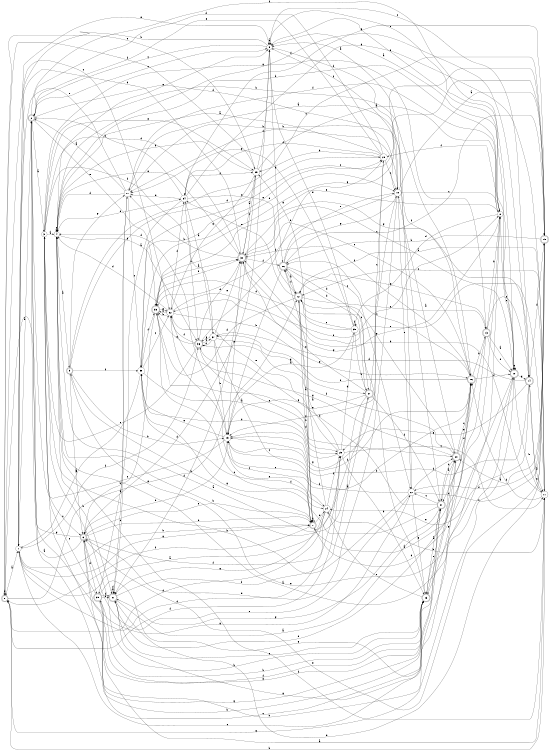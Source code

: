 digraph n32_10 {
__start0 [label="" shape="none"];

rankdir=LR;
size="8,5";

s0 [style="rounded,filled", color="black", fillcolor="white" shape="doublecircle", label="0"];
s1 [style="filled", color="black", fillcolor="white" shape="circle", label="1"];
s2 [style="rounded,filled", color="black", fillcolor="white" shape="doublecircle", label="2"];
s3 [style="filled", color="black", fillcolor="white" shape="circle", label="3"];
s4 [style="filled", color="black", fillcolor="white" shape="circle", label="4"];
s5 [style="rounded,filled", color="black", fillcolor="white" shape="doublecircle", label="5"];
s6 [style="rounded,filled", color="black", fillcolor="white" shape="doublecircle", label="6"];
s7 [style="rounded,filled", color="black", fillcolor="white" shape="doublecircle", label="7"];
s8 [style="filled", color="black", fillcolor="white" shape="circle", label="8"];
s9 [style="filled", color="black", fillcolor="white" shape="circle", label="9"];
s10 [style="rounded,filled", color="black", fillcolor="white" shape="doublecircle", label="10"];
s11 [style="filled", color="black", fillcolor="white" shape="circle", label="11"];
s12 [style="rounded,filled", color="black", fillcolor="white" shape="doublecircle", label="12"];
s13 [style="rounded,filled", color="black", fillcolor="white" shape="doublecircle", label="13"];
s14 [style="rounded,filled", color="black", fillcolor="white" shape="doublecircle", label="14"];
s15 [style="filled", color="black", fillcolor="white" shape="circle", label="15"];
s16 [style="rounded,filled", color="black", fillcolor="white" shape="doublecircle", label="16"];
s17 [style="filled", color="black", fillcolor="white" shape="circle", label="17"];
s18 [style="filled", color="black", fillcolor="white" shape="circle", label="18"];
s19 [style="rounded,filled", color="black", fillcolor="white" shape="doublecircle", label="19"];
s20 [style="rounded,filled", color="black", fillcolor="white" shape="doublecircle", label="20"];
s21 [style="rounded,filled", color="black", fillcolor="white" shape="doublecircle", label="21"];
s22 [style="filled", color="black", fillcolor="white" shape="circle", label="22"];
s23 [style="rounded,filled", color="black", fillcolor="white" shape="doublecircle", label="23"];
s24 [style="filled", color="black", fillcolor="white" shape="circle", label="24"];
s25 [style="filled", color="black", fillcolor="white" shape="circle", label="25"];
s26 [style="rounded,filled", color="black", fillcolor="white" shape="doublecircle", label="26"];
s27 [style="rounded,filled", color="black", fillcolor="white" shape="doublecircle", label="27"];
s28 [style="filled", color="black", fillcolor="white" shape="circle", label="28"];
s29 [style="filled", color="black", fillcolor="white" shape="circle", label="29"];
s30 [style="rounded,filled", color="black", fillcolor="white" shape="doublecircle", label="30"];
s31 [style="rounded,filled", color="black", fillcolor="white" shape="doublecircle", label="31"];
s32 [style="filled", color="black", fillcolor="white" shape="circle", label="32"];
s33 [style="rounded,filled", color="black", fillcolor="white" shape="doublecircle", label="33"];
s34 [style="filled", color="black", fillcolor="white" shape="circle", label="34"];
s35 [style="rounded,filled", color="black", fillcolor="white" shape="doublecircle", label="35"];
s36 [style="rounded,filled", color="black", fillcolor="white" shape="doublecircle", label="36"];
s37 [style="filled", color="black", fillcolor="white" shape="circle", label="37"];
s38 [style="filled", color="black", fillcolor="white" shape="circle", label="38"];
s39 [style="filled", color="black", fillcolor="white" shape="circle", label="39"];
s0 -> s1 [label="a"];
s0 -> s11 [label="b"];
s0 -> s32 [label="c"];
s0 -> s0 [label="d"];
s0 -> s12 [label="e"];
s0 -> s29 [label="f"];
s0 -> s10 [label="g"];
s1 -> s2 [label="a"];
s1 -> s7 [label="b"];
s1 -> s21 [label="c"];
s1 -> s25 [label="d"];
s1 -> s9 [label="e"];
s1 -> s36 [label="f"];
s1 -> s7 [label="g"];
s2 -> s3 [label="a"];
s2 -> s23 [label="b"];
s2 -> s9 [label="c"];
s2 -> s18 [label="d"];
s2 -> s33 [label="e"];
s2 -> s10 [label="f"];
s2 -> s22 [label="g"];
s3 -> s4 [label="a"];
s3 -> s16 [label="b"];
s3 -> s6 [label="c"];
s3 -> s30 [label="d"];
s3 -> s29 [label="e"];
s3 -> s37 [label="f"];
s3 -> s13 [label="g"];
s4 -> s5 [label="a"];
s4 -> s31 [label="b"];
s4 -> s4 [label="c"];
s4 -> s34 [label="d"];
s4 -> s9 [label="e"];
s4 -> s14 [label="f"];
s4 -> s36 [label="g"];
s5 -> s6 [label="a"];
s5 -> s15 [label="b"];
s5 -> s19 [label="c"];
s5 -> s28 [label="d"];
s5 -> s10 [label="e"];
s5 -> s38 [label="f"];
s5 -> s17 [label="g"];
s6 -> s0 [label="a"];
s6 -> s7 [label="b"];
s6 -> s21 [label="c"];
s6 -> s35 [label="d"];
s6 -> s7 [label="e"];
s6 -> s25 [label="f"];
s6 -> s2 [label="g"];
s7 -> s8 [label="a"];
s7 -> s5 [label="b"];
s7 -> s7 [label="c"];
s7 -> s24 [label="d"];
s7 -> s15 [label="e"];
s7 -> s0 [label="f"];
s7 -> s29 [label="g"];
s8 -> s9 [label="a"];
s8 -> s4 [label="b"];
s8 -> s10 [label="c"];
s8 -> s39 [label="d"];
s8 -> s33 [label="e"];
s8 -> s28 [label="f"];
s8 -> s32 [label="g"];
s9 -> s9 [label="a"];
s9 -> s1 [label="b"];
s9 -> s2 [label="c"];
s9 -> s6 [label="d"];
s9 -> s10 [label="e"];
s9 -> s18 [label="f"];
s9 -> s26 [label="g"];
s10 -> s4 [label="a"];
s10 -> s11 [label="b"];
s10 -> s30 [label="c"];
s10 -> s7 [label="d"];
s10 -> s10 [label="e"];
s10 -> s9 [label="f"];
s10 -> s14 [label="g"];
s11 -> s12 [label="a"];
s11 -> s30 [label="b"];
s11 -> s12 [label="c"];
s11 -> s16 [label="d"];
s11 -> s30 [label="e"];
s11 -> s4 [label="f"];
s11 -> s14 [label="g"];
s12 -> s7 [label="a"];
s12 -> s7 [label="b"];
s12 -> s13 [label="c"];
s12 -> s33 [label="d"];
s12 -> s34 [label="e"];
s12 -> s26 [label="f"];
s12 -> s20 [label="g"];
s13 -> s10 [label="a"];
s13 -> s8 [label="b"];
s13 -> s14 [label="c"];
s13 -> s31 [label="d"];
s13 -> s10 [label="e"];
s13 -> s21 [label="f"];
s13 -> s12 [label="g"];
s14 -> s11 [label="a"];
s14 -> s15 [label="b"];
s14 -> s9 [label="c"];
s14 -> s37 [label="d"];
s14 -> s24 [label="e"];
s14 -> s19 [label="f"];
s14 -> s25 [label="g"];
s15 -> s16 [label="a"];
s15 -> s6 [label="b"];
s15 -> s2 [label="c"];
s15 -> s4 [label="d"];
s15 -> s38 [label="e"];
s15 -> s16 [label="f"];
s15 -> s30 [label="g"];
s16 -> s17 [label="a"];
s16 -> s13 [label="b"];
s16 -> s26 [label="c"];
s16 -> s10 [label="d"];
s16 -> s37 [label="e"];
s16 -> s30 [label="f"];
s16 -> s23 [label="g"];
s17 -> s2 [label="a"];
s17 -> s18 [label="b"];
s17 -> s38 [label="c"];
s17 -> s4 [label="d"];
s17 -> s1 [label="e"];
s17 -> s8 [label="f"];
s17 -> s31 [label="g"];
s18 -> s19 [label="a"];
s18 -> s33 [label="b"];
s18 -> s8 [label="c"];
s18 -> s6 [label="d"];
s18 -> s22 [label="e"];
s18 -> s9 [label="f"];
s18 -> s15 [label="g"];
s19 -> s20 [label="a"];
s19 -> s26 [label="b"];
s19 -> s38 [label="c"];
s19 -> s31 [label="d"];
s19 -> s6 [label="e"];
s19 -> s22 [label="f"];
s19 -> s34 [label="g"];
s20 -> s18 [label="a"];
s20 -> s6 [label="b"];
s20 -> s16 [label="c"];
s20 -> s21 [label="d"];
s20 -> s16 [label="e"];
s20 -> s36 [label="f"];
s20 -> s32 [label="g"];
s21 -> s20 [label="a"];
s21 -> s17 [label="b"];
s21 -> s22 [label="c"];
s21 -> s36 [label="d"];
s21 -> s23 [label="e"];
s21 -> s38 [label="f"];
s21 -> s31 [label="g"];
s22 -> s9 [label="a"];
s22 -> s3 [label="b"];
s22 -> s19 [label="c"];
s22 -> s20 [label="d"];
s22 -> s6 [label="e"];
s22 -> s15 [label="f"];
s22 -> s23 [label="g"];
s23 -> s21 [label="a"];
s23 -> s3 [label="b"];
s23 -> s12 [label="c"];
s23 -> s16 [label="d"];
s23 -> s24 [label="e"];
s23 -> s35 [label="f"];
s23 -> s3 [label="g"];
s24 -> s1 [label="a"];
s24 -> s11 [label="b"];
s24 -> s15 [label="c"];
s24 -> s0 [label="d"];
s24 -> s12 [label="e"];
s24 -> s25 [label="f"];
s24 -> s31 [label="g"];
s25 -> s26 [label="a"];
s25 -> s23 [label="b"];
s25 -> s11 [label="c"];
s25 -> s38 [label="d"];
s25 -> s32 [label="e"];
s25 -> s0 [label="f"];
s25 -> s39 [label="g"];
s26 -> s12 [label="a"];
s26 -> s15 [label="b"];
s26 -> s22 [label="c"];
s26 -> s27 [label="d"];
s26 -> s18 [label="e"];
s26 -> s19 [label="f"];
s26 -> s18 [label="g"];
s27 -> s4 [label="a"];
s27 -> s4 [label="b"];
s27 -> s28 [label="c"];
s27 -> s26 [label="d"];
s27 -> s30 [label="e"];
s27 -> s21 [label="f"];
s27 -> s15 [label="g"];
s28 -> s4 [label="a"];
s28 -> s29 [label="b"];
s28 -> s18 [label="c"];
s28 -> s2 [label="d"];
s28 -> s2 [label="e"];
s28 -> s34 [label="f"];
s28 -> s15 [label="g"];
s29 -> s8 [label="a"];
s29 -> s4 [label="b"];
s29 -> s30 [label="c"];
s29 -> s31 [label="d"];
s29 -> s0 [label="e"];
s29 -> s9 [label="f"];
s29 -> s32 [label="g"];
s30 -> s29 [label="a"];
s30 -> s17 [label="b"];
s30 -> s16 [label="c"];
s30 -> s1 [label="d"];
s30 -> s4 [label="e"];
s30 -> s26 [label="f"];
s30 -> s14 [label="g"];
s31 -> s20 [label="a"];
s31 -> s31 [label="b"];
s31 -> s17 [label="c"];
s31 -> s31 [label="d"];
s31 -> s23 [label="e"];
s31 -> s27 [label="f"];
s31 -> s20 [label="g"];
s32 -> s33 [label="a"];
s32 -> s33 [label="b"];
s32 -> s24 [label="c"];
s32 -> s4 [label="d"];
s32 -> s8 [label="e"];
s32 -> s34 [label="f"];
s32 -> s16 [label="g"];
s33 -> s30 [label="a"];
s33 -> s6 [label="b"];
s33 -> s7 [label="c"];
s33 -> s20 [label="d"];
s33 -> s32 [label="e"];
s33 -> s30 [label="f"];
s33 -> s19 [label="g"];
s34 -> s35 [label="a"];
s34 -> s2 [label="b"];
s34 -> s36 [label="c"];
s34 -> s17 [label="d"];
s34 -> s12 [label="e"];
s34 -> s29 [label="f"];
s34 -> s11 [label="g"];
s35 -> s11 [label="a"];
s35 -> s23 [label="b"];
s35 -> s3 [label="c"];
s35 -> s31 [label="d"];
s35 -> s23 [label="e"];
s35 -> s31 [label="f"];
s35 -> s8 [label="g"];
s36 -> s37 [label="a"];
s36 -> s28 [label="b"];
s36 -> s3 [label="c"];
s36 -> s30 [label="d"];
s36 -> s25 [label="e"];
s36 -> s32 [label="f"];
s36 -> s33 [label="g"];
s37 -> s34 [label="a"];
s37 -> s15 [label="b"];
s37 -> s24 [label="c"];
s37 -> s36 [label="d"];
s37 -> s30 [label="e"];
s37 -> s36 [label="f"];
s37 -> s27 [label="g"];
s38 -> s25 [label="a"];
s38 -> s1 [label="b"];
s38 -> s32 [label="c"];
s38 -> s18 [label="d"];
s38 -> s28 [label="e"];
s38 -> s33 [label="f"];
s38 -> s7 [label="g"];
s39 -> s15 [label="a"];
s39 -> s27 [label="b"];
s39 -> s12 [label="c"];
s39 -> s33 [label="d"];
s39 -> s9 [label="e"];
s39 -> s39 [label="f"];
s39 -> s17 [label="g"];

}